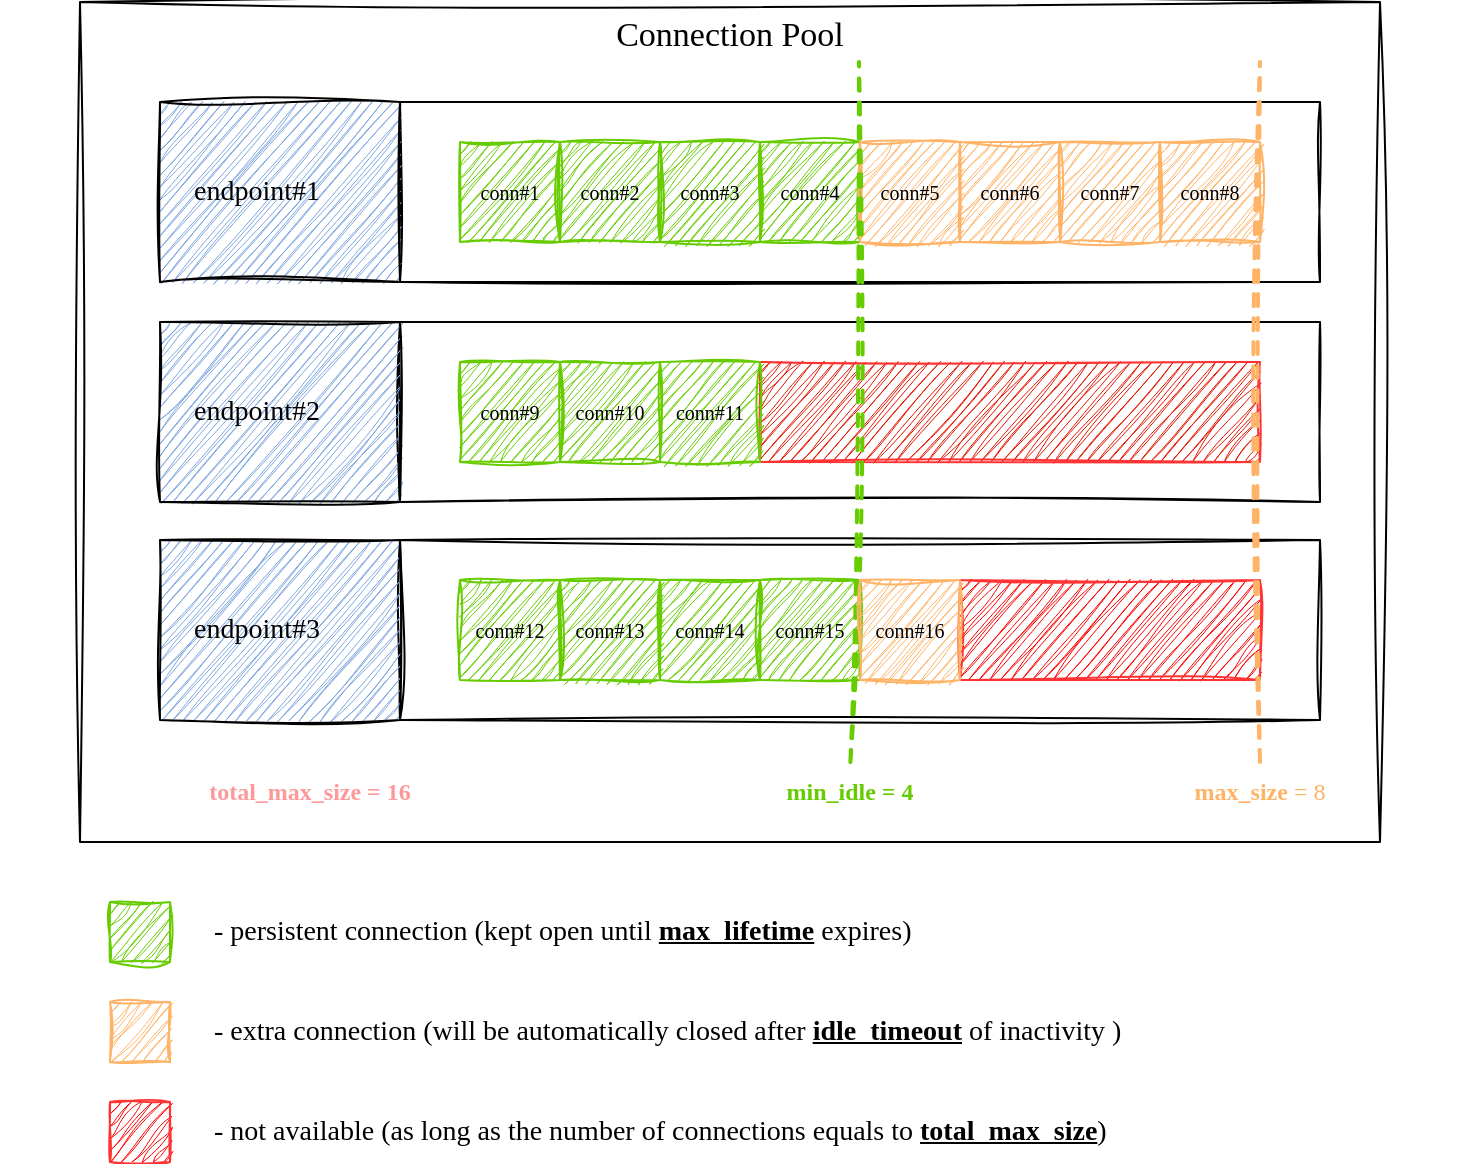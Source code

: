 <mxfile version="21.6.8" type="device">
  <diagram id="INkilVGV8sAitT0r99v4" name="Page-1">
    <mxGraphModel dx="954" dy="630" grid="1" gridSize="10" guides="1" tooltips="1" connect="1" arrows="1" fold="1" page="1" pageScale="1" pageWidth="1169" pageHeight="827" math="0" shadow="0">
      <root>
        <mxCell id="0" />
        <mxCell id="1" parent="0" />
        <mxCell id="8_TIPa9NaeMdRP3Y-Fmn-1" value="&lt;font face=&quot;Comic Sans MS&quot;&gt;Connection Pool&lt;/font&gt;" style="rounded=0;whiteSpace=wrap;html=1;verticalAlign=top;fontSize=17;comic=0;enumerate=0;container=0;sketch=1;curveFitting=1;jiggle=2;" parent="1" vertex="1">
          <mxGeometry x="160" y="100" width="650" height="420" as="geometry" />
        </mxCell>
        <mxCell id="8_TIPa9NaeMdRP3Y-Fmn-47" value="&lt;font style=&quot;font-size: 12px;&quot; color=&quot;#ffb366&quot;&gt;&lt;strong&gt;max_size&lt;/strong&gt; = 8&lt;/font&gt;" style="text;html=1;strokeColor=none;fillColor=none;align=center;verticalAlign=middle;whiteSpace=wrap;rounded=0;comic=0;fontSize=14;fontColor=#D6B656;sketch=1;curveFitting=1;jiggle=2;fontFamily=Comic Sans MS;" parent="1" vertex="1">
          <mxGeometry x="700" y="480" width="100" height="30" as="geometry" />
        </mxCell>
        <mxCell id="8_TIPa9NaeMdRP3Y-Fmn-53" value="" style="group;sketch=1;curveFitting=1;jiggle=2;" parent="1" vertex="1" connectable="0">
          <mxGeometry x="120" y="150" width="660" height="100.0" as="geometry" />
        </mxCell>
        <mxCell id="8_TIPa9NaeMdRP3Y-Fmn-49" value="" style="group;sketch=1;curveFitting=1;jiggle=2;" parent="8_TIPa9NaeMdRP3Y-Fmn-53" vertex="1" connectable="0">
          <mxGeometry width="660" height="100.0" as="geometry" />
        </mxCell>
        <mxCell id="8_TIPa9NaeMdRP3Y-Fmn-2" value="" style="rounded=0;whiteSpace=wrap;html=1;fontSize=12;verticalAlign=top;container=0;sketch=1;curveFitting=1;jiggle=2;" parent="8_TIPa9NaeMdRP3Y-Fmn-49" vertex="1">
          <mxGeometry x="200" width="460" height="90" as="geometry" />
        </mxCell>
        <mxCell id="8_TIPa9NaeMdRP3Y-Fmn-7" value="&lt;font face=&quot;Comic Sans MS&quot; style=&quot;font-size: 14px;&quot;&gt;endpoint#1&lt;br&gt;&lt;/font&gt;" style="rounded=0;whiteSpace=wrap;html=1;fontSize=12;verticalAlign=middle;container=0;align=left;spacingLeft=15;sketch=1;curveFitting=1;jiggle=2;fillColor=#7EA6E0;" parent="8_TIPa9NaeMdRP3Y-Fmn-49" vertex="1">
          <mxGeometry x="80" width="120" height="90" as="geometry" />
        </mxCell>
        <mxCell id="8_TIPa9NaeMdRP3Y-Fmn-13" value="conn#1" style="rounded=0;whiteSpace=wrap;html=1;comic=0;fontSize=10;container=0;sketch=1;curveFitting=1;jiggle=2;fontFamily=Comic Sans MS;fillColor=#66CC00;strokeColor=#66CC00;" parent="8_TIPa9NaeMdRP3Y-Fmn-49" vertex="1">
          <mxGeometry x="230" y="20" width="50" height="50.0" as="geometry" />
        </mxCell>
        <mxCell id="8_TIPa9NaeMdRP3Y-Fmn-19" value="&lt;font style=&quot;font-size: 10px;&quot;&gt;conn#2&lt;/font&gt;" style="rounded=0;whiteSpace=wrap;html=1;comic=0;fontSize=10;container=0;sketch=1;curveFitting=1;jiggle=2;fontFamily=Comic Sans MS;fillColor=#66CC00;strokeColor=#66CC00;" parent="8_TIPa9NaeMdRP3Y-Fmn-53" vertex="1">
          <mxGeometry x="280" y="20" width="50" height="50.0" as="geometry" />
        </mxCell>
        <mxCell id="8_TIPa9NaeMdRP3Y-Fmn-20" value="&lt;font style=&quot;font-size: 10px;&quot;&gt;conn#3&lt;/font&gt;" style="rounded=0;whiteSpace=wrap;html=1;comic=0;fontSize=10;container=0;sketch=1;curveFitting=1;jiggle=2;fontFamily=Comic Sans MS;fillColor=#66CC00;strokeColor=#66CC00;" parent="8_TIPa9NaeMdRP3Y-Fmn-53" vertex="1">
          <mxGeometry x="330" y="20" width="50" height="50.0" as="geometry" />
        </mxCell>
        <mxCell id="8_TIPa9NaeMdRP3Y-Fmn-21" value="&lt;font style=&quot;font-size: 10px;&quot;&gt;conn#4&lt;/font&gt;" style="rounded=0;whiteSpace=wrap;html=1;comic=0;fontSize=10;container=0;sketch=1;curveFitting=1;jiggle=2;fontFamily=Comic Sans MS;fillColor=#66CC00;strokeColor=#66CC00;" parent="8_TIPa9NaeMdRP3Y-Fmn-53" vertex="1">
          <mxGeometry x="380" y="20" width="50" height="50.0" as="geometry" />
        </mxCell>
        <mxCell id="8_TIPa9NaeMdRP3Y-Fmn-33" value="conn#5" style="rounded=0;whiteSpace=wrap;html=1;comic=0;fontSize=10;container=0;sketch=1;curveFitting=1;jiggle=2;fontFamily=Comic Sans MS;fillColor=#FFB366;strokeColor=#FFB366;" parent="8_TIPa9NaeMdRP3Y-Fmn-53" vertex="1">
          <mxGeometry x="430" y="20" width="50" height="50.0" as="geometry" />
        </mxCell>
        <mxCell id="8_TIPa9NaeMdRP3Y-Fmn-34" value="conn#6" style="rounded=0;whiteSpace=wrap;html=1;comic=0;fontSize=10;container=0;sketch=1;curveFitting=1;jiggle=2;fontFamily=Comic Sans MS;fillColor=#FFB366;strokeColor=#FFB366;" parent="8_TIPa9NaeMdRP3Y-Fmn-53" vertex="1">
          <mxGeometry x="480" y="20" width="50" height="50.0" as="geometry" />
        </mxCell>
        <mxCell id="8_TIPa9NaeMdRP3Y-Fmn-35" value="conn#7" style="rounded=0;whiteSpace=wrap;html=1;comic=0;fontSize=10;container=0;sketch=1;curveFitting=1;jiggle=2;fontFamily=Comic Sans MS;fillColor=#FFB366;strokeColor=#FFB366;" parent="8_TIPa9NaeMdRP3Y-Fmn-53" vertex="1">
          <mxGeometry x="530" y="20" width="50" height="50.0" as="geometry" />
        </mxCell>
        <mxCell id="8_TIPa9NaeMdRP3Y-Fmn-38" value="&lt;font style=&quot;font-size: 10px;&quot;&gt;conn#8&lt;/font&gt;" style="rounded=0;whiteSpace=wrap;html=1;comic=0;fontSize=10;container=0;sketch=1;curveFitting=1;jiggle=2;fontFamily=Comic Sans MS;fillColor=#FFB366;strokeColor=#FFB366;" parent="8_TIPa9NaeMdRP3Y-Fmn-53" vertex="1">
          <mxGeometry x="580" y="20" width="50" height="50.0" as="geometry" />
        </mxCell>
        <mxCell id="8_TIPa9NaeMdRP3Y-Fmn-72" value="" style="group;align=left;sketch=1;curveFitting=1;jiggle=2;" parent="1" vertex="1" connectable="0">
          <mxGeometry x="120" y="260" width="660" height="90" as="geometry" />
        </mxCell>
        <mxCell id="8_TIPa9NaeMdRP3Y-Fmn-73" value="" style="group;sketch=1;curveFitting=1;jiggle=2;" parent="8_TIPa9NaeMdRP3Y-Fmn-72" vertex="1" connectable="0">
          <mxGeometry width="660" height="90" as="geometry" />
        </mxCell>
        <mxCell id="8_TIPa9NaeMdRP3Y-Fmn-74" value="" style="rounded=0;whiteSpace=wrap;html=1;fontSize=12;verticalAlign=top;container=0;sketch=1;curveFitting=1;jiggle=2;" parent="8_TIPa9NaeMdRP3Y-Fmn-73" vertex="1">
          <mxGeometry x="200" width="460" height="90" as="geometry" />
        </mxCell>
        <mxCell id="8_TIPa9NaeMdRP3Y-Fmn-75" value="&lt;font face=&quot;Comic Sans MS&quot; style=&quot;font-size: 14px;&quot;&gt;endpoint#2&lt;/font&gt;" style="rounded=0;whiteSpace=wrap;html=1;fontSize=12;verticalAlign=middle;container=0;spacingLeft=15;align=left;sketch=1;curveFitting=1;jiggle=2;fillColor=#7EA6E0;" parent="8_TIPa9NaeMdRP3Y-Fmn-73" vertex="1">
          <mxGeometry x="80" width="120" height="90" as="geometry" />
        </mxCell>
        <mxCell id="8_TIPa9NaeMdRP3Y-Fmn-77" value="" style="rounded=0;whiteSpace=wrap;html=1;comic=0;fontSize=14;container=0;fillStyle=hatch;strokeWidth=1;fillColor=#e51400;strokeColor=#FF3333;fontColor=#ffffff;perimeterSpacing=0;glass=0;sketch=1;curveFitting=1;jiggle=2;" parent="8_TIPa9NaeMdRP3Y-Fmn-72" vertex="1">
          <mxGeometry x="380" y="20" width="250" height="50" as="geometry" />
        </mxCell>
        <mxCell id="8_TIPa9NaeMdRP3Y-Fmn-78" value="conn#9" style="rounded=0;whiteSpace=wrap;html=1;comic=0;fontSize=10;container=0;sketch=1;curveFitting=1;jiggle=2;fontFamily=Comic Sans MS;fillColor=#66CC00;strokeColor=#66CC00;" parent="8_TIPa9NaeMdRP3Y-Fmn-72" vertex="1">
          <mxGeometry x="230" y="20" width="50" height="50.0" as="geometry" />
        </mxCell>
        <mxCell id="8_TIPa9NaeMdRP3Y-Fmn-79" value="conn#10" style="rounded=0;whiteSpace=wrap;html=1;comic=0;fontSize=10;container=0;sketch=1;curveFitting=1;jiggle=2;fontFamily=Comic Sans MS;fillColor=#66CC00;strokeColor=#66CC00;" parent="8_TIPa9NaeMdRP3Y-Fmn-72" vertex="1">
          <mxGeometry x="280" y="20" width="50" height="50.0" as="geometry" />
        </mxCell>
        <mxCell id="8_TIPa9NaeMdRP3Y-Fmn-80" value="conn#11" style="rounded=0;whiteSpace=wrap;html=1;comic=0;fontSize=10;container=0;sketch=1;curveFitting=1;jiggle=2;fontFamily=Comic Sans MS;fillColor=#66CC00;strokeColor=#66CC00;" parent="8_TIPa9NaeMdRP3Y-Fmn-72" vertex="1">
          <mxGeometry x="330" y="20" width="50" height="50.0" as="geometry" />
        </mxCell>
        <mxCell id="8_TIPa9NaeMdRP3Y-Fmn-115" value="&lt;font style=&quot;font-size: 12px;&quot; color=&quot;#66cc00&quot;&gt;&lt;strong&gt;min_idle = 4&lt;br&gt;&lt;/strong&gt;&lt;/font&gt;" style="text;html=1;strokeColor=none;fillColor=none;align=center;verticalAlign=middle;whiteSpace=wrap;rounded=0;comic=0;fontSize=14;fontColor=#D6B656;sketch=1;curveFitting=1;jiggle=2;fontFamily=Comic Sans MS;" parent="1" vertex="1">
          <mxGeometry x="500" y="480" width="90" height="30" as="geometry" />
        </mxCell>
        <mxCell id="8_TIPa9NaeMdRP3Y-Fmn-118" value="&lt;font style=&quot;font-size: 12px;&quot;&gt;&lt;strong&gt;total_max_size = 16&lt;br&gt;&lt;/strong&gt;&lt;/font&gt;" style="text;html=1;strokeColor=none;fillColor=none;align=center;verticalAlign=middle;whiteSpace=wrap;rounded=0;glass=0;comic=0;sketch=1;fillStyle=hatch;strokeWidth=1;fontFamily=Comic Sans MS;fontSize=14;fontColor=#FF9999;" parent="1" vertex="1">
          <mxGeometry x="200" y="480" width="150" height="30" as="geometry" />
        </mxCell>
        <mxCell id="8_TIPa9NaeMdRP3Y-Fmn-87" value="" style="group;sketch=1;curveFitting=1;jiggle=2;" parent="1" vertex="1" connectable="0">
          <mxGeometry x="120" y="369" width="730" height="90" as="geometry" />
        </mxCell>
        <mxCell id="8_TIPa9NaeMdRP3Y-Fmn-88" value="" style="rounded=0;whiteSpace=wrap;html=1;fontSize=12;verticalAlign=top;container=0;sketch=1;curveFitting=1;jiggle=2;" parent="8_TIPa9NaeMdRP3Y-Fmn-87" vertex="1">
          <mxGeometry x="200" width="460" height="90" as="geometry" />
        </mxCell>
        <mxCell id="8_TIPa9NaeMdRP3Y-Fmn-89" value="&lt;font face=&quot;Comic Sans MS&quot; style=&quot;font-size: 14px;&quot;&gt;endpoint#3&lt;/font&gt;" style="rounded=0;whiteSpace=wrap;html=1;fontSize=12;verticalAlign=middle;container=0;align=left;spacingLeft=15;sketch=1;curveFitting=1;jiggle=2;fillColor=#7EA6E0;" parent="8_TIPa9NaeMdRP3Y-Fmn-87" vertex="1">
          <mxGeometry x="80" width="120" height="90" as="geometry" />
        </mxCell>
        <mxCell id="8_TIPa9NaeMdRP3Y-Fmn-113" value="" style="rounded=0;whiteSpace=wrap;html=1;comic=0;fontSize=14;container=0;fillStyle=hatch;strokeWidth=1;fillColor=#FF0000;strokeColor=#FF3333;fontColor=#ffffff;perimeterSpacing=0;glass=0;sketch=1;curveFitting=1;jiggle=2;" parent="8_TIPa9NaeMdRP3Y-Fmn-87" vertex="1">
          <mxGeometry x="480" y="20" width="150" height="50" as="geometry" />
        </mxCell>
        <mxCell id="8_TIPa9NaeMdRP3Y-Fmn-117" value="" style="endArrow=none;dashed=1;html=1;rounded=0;fontSize=14;strokeWidth=2;strokeColor=#66CC00;sketch=1;curveFitting=1;jiggle=2;fillColor=#cdeb8b;" parent="8_TIPa9NaeMdRP3Y-Fmn-87" source="8_TIPa9NaeMdRP3Y-Fmn-115" edge="1">
          <mxGeometry width="50" height="50" relative="1" as="geometry">
            <mxPoint x="429.5" y="151" as="sourcePoint" />
            <mxPoint x="429.5" y="-239" as="targetPoint" />
          </mxGeometry>
        </mxCell>
        <mxCell id="8_TIPa9NaeMdRP3Y-Fmn-92" value="conn#12" style="rounded=0;whiteSpace=wrap;html=1;comic=0;fontSize=10;container=0;sketch=1;curveFitting=1;jiggle=2;fontFamily=Comic Sans MS;fillColor=#66CC00;strokeColor=#66CC00;" parent="1" vertex="1">
          <mxGeometry x="350" y="389" width="50" height="50.0" as="geometry" />
        </mxCell>
        <mxCell id="8_TIPa9NaeMdRP3Y-Fmn-93" value="conn#13" style="rounded=0;whiteSpace=wrap;html=1;comic=0;fontSize=10;container=0;sketch=1;curveFitting=1;jiggle=2;fontFamily=Comic Sans MS;fillColor=#66CC00;strokeColor=#66CC00;" parent="1" vertex="1">
          <mxGeometry x="400" y="389" width="50" height="50.0" as="geometry" />
        </mxCell>
        <mxCell id="8_TIPa9NaeMdRP3Y-Fmn-94" value="conn#14" style="rounded=0;whiteSpace=wrap;html=1;comic=0;fontSize=10;container=0;sketch=1;curveFitting=1;jiggle=2;fontFamily=Comic Sans MS;fillColor=#66CC00;strokeColor=#66CC00;" parent="1" vertex="1">
          <mxGeometry x="450" y="389" width="50" height="50.0" as="geometry" />
        </mxCell>
        <mxCell id="8_TIPa9NaeMdRP3Y-Fmn-95" value="conn#15" style="rounded=0;whiteSpace=wrap;html=1;comic=0;fontSize=10;container=0;sketch=1;curveFitting=1;jiggle=2;fontFamily=Comic Sans MS;fillColor=#66CC00;strokeColor=#66CC00;" parent="1" vertex="1">
          <mxGeometry x="500" y="389" width="50" height="50.0" as="geometry" />
        </mxCell>
        <mxCell id="8_TIPa9NaeMdRP3Y-Fmn-96" value="conn#16" style="rounded=0;whiteSpace=wrap;html=1;comic=0;fontSize=10;container=0;sketch=1;curveFitting=1;jiggle=2;fontFamily=Comic Sans MS;fillColor=#FFB366;strokeColor=#FFB366;" parent="1" vertex="1">
          <mxGeometry x="550" y="389" width="50" height="50.0" as="geometry" />
        </mxCell>
        <mxCell id="8_TIPa9NaeMdRP3Y-Fmn-42" value="" style="endArrow=none;dashed=1;html=1;rounded=0;fontSize=14;strokeWidth=2;strokeColor=#FFB366;sketch=1;curveFitting=1;jiggle=2;" parent="1" source="8_TIPa9NaeMdRP3Y-Fmn-47" edge="1">
          <mxGeometry width="50" height="50" relative="1" as="geometry">
            <mxPoint x="750.5" y="470" as="sourcePoint" />
            <mxPoint x="750" y="130" as="targetPoint" />
          </mxGeometry>
        </mxCell>
        <mxCell id="8_TIPa9NaeMdRP3Y-Fmn-124" value="" style="rounded=0;whiteSpace=wrap;html=1;comic=0;fontSize=10;container=0;sketch=1;curveFitting=1;jiggle=2;fontFamily=Comic Sans MS;fillColor=#66CC00;strokeColor=#66CC00;" parent="1" vertex="1">
          <mxGeometry x="175" y="550" width="30" height="30" as="geometry" />
        </mxCell>
        <mxCell id="8_TIPa9NaeMdRP3Y-Fmn-125" value="" style="rounded=0;whiteSpace=wrap;html=1;comic=0;fontSize=10;container=0;sketch=1;curveFitting=1;jiggle=2;fontFamily=Comic Sans MS;fillColor=#FFB366;strokeColor=#FFB366;" parent="1" vertex="1">
          <mxGeometry x="175" y="600" width="30" height="30" as="geometry" />
        </mxCell>
        <mxCell id="8_TIPa9NaeMdRP3Y-Fmn-127" value="" style="rounded=0;whiteSpace=wrap;html=1;comic=0;fontSize=14;container=0;fillStyle=hatch;strokeWidth=1;fillColor=#FF0000;strokeColor=#FF3333;fontColor=#ffffff;perimeterSpacing=0;glass=0;sketch=1;curveFitting=1;jiggle=2;" parent="1" vertex="1">
          <mxGeometry x="175" y="650" width="30" height="30" as="geometry" />
        </mxCell>
        <mxCell id="8_TIPa9NaeMdRP3Y-Fmn-131" value="&lt;font style=&quot;font-size: 14px;&quot;&gt;- persistent connection (kept open until &lt;strong&gt;&lt;u&gt;max_lifetime&lt;/u&gt; &lt;/strong&gt;expires)&lt;/font&gt;" style="text;html=1;strokeColor=none;fillColor=none;align=left;verticalAlign=middle;whiteSpace=wrap;rounded=0;glass=0;comic=0;sketch=1;fillStyle=hatch;strokeWidth=2;fontFamily=Comic Sans MS;fontSize=12;fontColor=#000000;" parent="1" vertex="1">
          <mxGeometry x="225" y="550" width="570" height="30" as="geometry" />
        </mxCell>
        <mxCell id="8_TIPa9NaeMdRP3Y-Fmn-132" value="&lt;font style=&quot;font-size: 14px;&quot;&gt;- extra connection (will be automatically closed after&amp;nbsp;&lt;b&gt;&lt;u&gt;idle_timeout&lt;/u&gt;&lt;/b&gt; of inactivity&lt;/font&gt;&lt;font style=&quot;font-size: 14px;&quot;&gt; )&lt;br&gt;&lt;/font&gt;" style="text;html=1;strokeColor=none;fillColor=none;align=left;verticalAlign=middle;whiteSpace=wrap;rounded=0;glass=0;comic=0;sketch=1;fillStyle=hatch;strokeWidth=2;fontFamily=Comic Sans MS;fontSize=12;fontColor=#000000;" parent="1" vertex="1">
          <mxGeometry x="225" y="600" width="570" height="30" as="geometry" />
        </mxCell>
        <mxCell id="8_TIPa9NaeMdRP3Y-Fmn-133" value="&lt;font style=&quot;font-size: 14px;&quot;&gt;- not available (as long as the number of connections equals to &lt;b&gt;&lt;u&gt;total_max_size&lt;/u&gt;&lt;/b&gt;)&lt;br&gt;&lt;/font&gt;" style="text;html=1;strokeColor=none;fillColor=none;align=left;verticalAlign=middle;whiteSpace=wrap;rounded=0;glass=0;comic=0;sketch=1;fillStyle=hatch;strokeWidth=2;fontFamily=Comic Sans MS;fontSize=12;fontColor=#000000;" parent="1" vertex="1">
          <mxGeometry x="225" y="650" width="570" height="30" as="geometry" />
        </mxCell>
      </root>
    </mxGraphModel>
  </diagram>
</mxfile>
